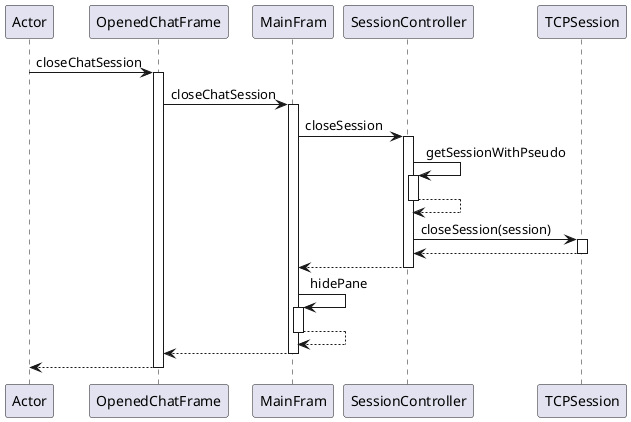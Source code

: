 @startuml
participant Actor
Actor -> OpenedChatFrame : closeChatSession
activate OpenedChatFrame
OpenedChatFrame -> MainFram : closeChatSession
activate MainFram
MainFram -> SessionController : closeSession
activate SessionController
SessionController -> SessionController : getSessionWithPseudo
activate SessionController
SessionController --> SessionController
deactivate SessionController
SessionController -> TCPSession : closeSession(session)
activate TCPSession
TCPSession --> SessionController
deactivate TCPSession
SessionController --> MainFram
deactivate SessionController
MainFram -> MainFram : hidePane
activate MainFram
MainFram --> MainFram
deactivate MainFram
MainFram --> OpenedChatFrame
deactivate MainFram
return
@enduml